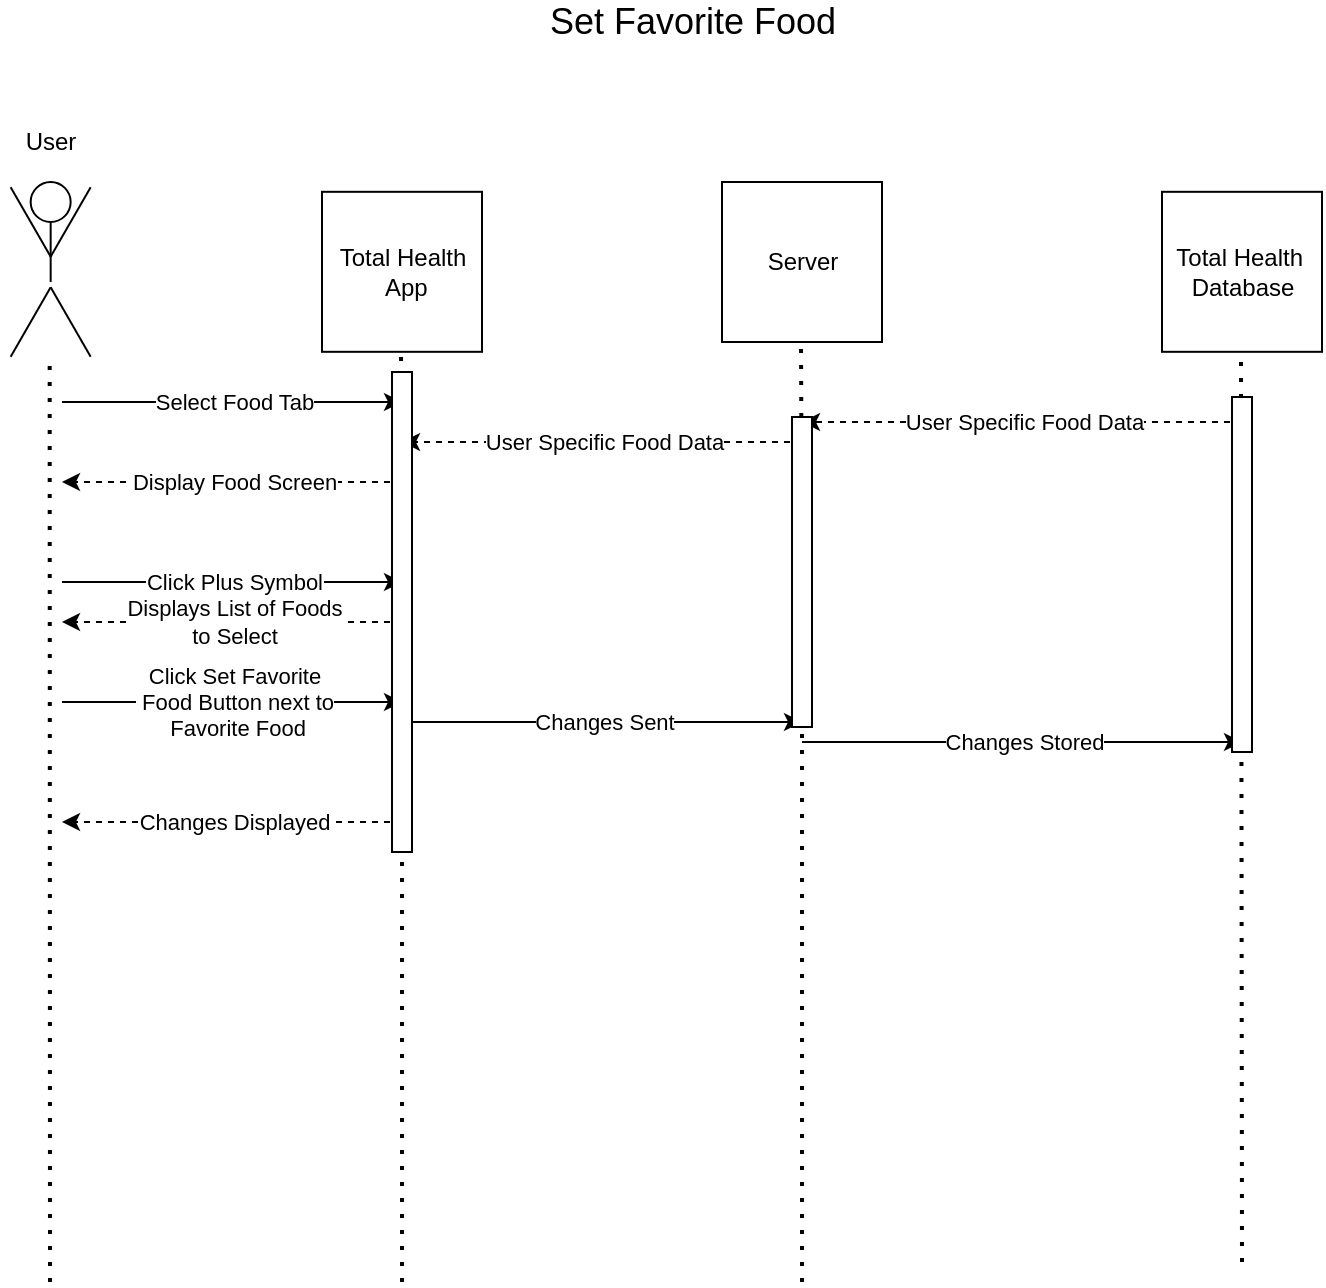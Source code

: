 <mxfile version="15.8.7" type="device"><diagram id="kgpKYQtTHZ0yAKxKKP6v" name="Page-1"><mxGraphModel dx="1102" dy="1025" grid="1" gridSize="10" guides="1" tooltips="1" connect="1" arrows="1" fold="1" page="1" pageScale="1" pageWidth="850" pageHeight="1100" math="0" shadow="0"><root><mxCell id="0"/><mxCell id="1" parent="0"/><mxCell id="Q75ysC3BmIHaM7_zMu6N-1" value="" style="group" vertex="1" connectable="0" parent="1"><mxGeometry x="80.0" y="150" width="48.66" height="89.821" as="geometry"/></mxCell><mxCell id="Q75ysC3BmIHaM7_zMu6N-2" value="" style="ellipse;whiteSpace=wrap;html=1;aspect=fixed;fillColor=none;" vertex="1" parent="Q75ysC3BmIHaM7_zMu6N-1"><mxGeometry x="14.33" width="20" height="20" as="geometry"/></mxCell><mxCell id="Q75ysC3BmIHaM7_zMu6N-3" value="" style="line;strokeWidth=1;direction=south;html=1;fillColor=none;" vertex="1" parent="Q75ysC3BmIHaM7_zMu6N-1"><mxGeometry x="19.33" y="20" width="10" height="30" as="geometry"/></mxCell><mxCell id="Q75ysC3BmIHaM7_zMu6N-4" value="" style="line;strokeWidth=1;direction=south;html=1;fillColor=none;rotation=30;" vertex="1" parent="Q75ysC3BmIHaM7_zMu6N-1"><mxGeometry x="9.33" y="50" width="10" height="40" as="geometry"/></mxCell><mxCell id="Q75ysC3BmIHaM7_zMu6N-5" value="" style="line;strokeWidth=1;direction=south;html=1;fillColor=none;rotation=-30;" vertex="1" parent="Q75ysC3BmIHaM7_zMu6N-1"><mxGeometry x="29.33" y="50" width="10" height="40" as="geometry"/></mxCell><mxCell id="Q75ysC3BmIHaM7_zMu6N-6" value="" style="line;strokeWidth=1;direction=south;html=1;fillColor=none;rotation=-150;" vertex="1" parent="Q75ysC3BmIHaM7_zMu6N-1"><mxGeometry x="29.33" y="-0.001" width="10" height="40" as="geometry"/></mxCell><mxCell id="Q75ysC3BmIHaM7_zMu6N-7" value="" style="line;strokeWidth=1;direction=south;html=1;fillColor=none;rotation=-210;" vertex="1" parent="Q75ysC3BmIHaM7_zMu6N-1"><mxGeometry x="9.33" y="-0.001" width="10" height="40" as="geometry"/></mxCell><mxCell id="Q75ysC3BmIHaM7_zMu6N-8" value="" style="whiteSpace=wrap;html=1;aspect=fixed;strokeWidth=1;fillColor=none;" vertex="1" parent="1"><mxGeometry x="240" y="154.91" width="80" height="80" as="geometry"/></mxCell><mxCell id="Q75ysC3BmIHaM7_zMu6N-9" value="" style="whiteSpace=wrap;html=1;aspect=fixed;strokeWidth=1;fillColor=none;" vertex="1" parent="1"><mxGeometry x="440" y="150" width="80" height="80" as="geometry"/></mxCell><mxCell id="Q75ysC3BmIHaM7_zMu6N-10" value="" style="whiteSpace=wrap;html=1;aspect=fixed;strokeWidth=1;fillColor=none;" vertex="1" parent="1"><mxGeometry x="660" y="154.91" width="80" height="80" as="geometry"/></mxCell><mxCell id="Q75ysC3BmIHaM7_zMu6N-11" value="" style="endArrow=none;dashed=1;html=1;dashPattern=1 3;strokeWidth=2;rounded=0;" edge="1" parent="1"><mxGeometry width="50" height="50" relative="1" as="geometry"><mxPoint x="104.0" y="700" as="sourcePoint"/><mxPoint x="103.83" y="239.82" as="targetPoint"/></mxGeometry></mxCell><mxCell id="Q75ysC3BmIHaM7_zMu6N-12" value="" style="endArrow=none;dashed=1;html=1;dashPattern=1 3;strokeWidth=2;rounded=0;startArrow=none;" edge="1" parent="1"><mxGeometry width="50" height="50" relative="1" as="geometry"><mxPoint x="279.579" y="247.5" as="sourcePoint"/><mxPoint x="279.5" y="234.91" as="targetPoint"/></mxGeometry></mxCell><mxCell id="Q75ysC3BmIHaM7_zMu6N-13" value="" style="endArrow=none;dashed=1;html=1;dashPattern=1 3;strokeWidth=2;rounded=0;startArrow=none;" edge="1" parent="1" source="Q75ysC3BmIHaM7_zMu6N-46"><mxGeometry width="50" height="50" relative="1" as="geometry"><mxPoint x="480" y="700" as="sourcePoint"/><mxPoint x="479.5" y="230" as="targetPoint"/></mxGeometry></mxCell><mxCell id="Q75ysC3BmIHaM7_zMu6N-14" value="" style="endArrow=none;dashed=1;html=1;dashPattern=1 3;strokeWidth=2;rounded=0;startArrow=none;" edge="1" parent="1"><mxGeometry width="50" height="50" relative="1" as="geometry"><mxPoint x="700" y="690" as="sourcePoint"/><mxPoint x="699.5" y="234.91" as="targetPoint"/></mxGeometry></mxCell><mxCell id="Q75ysC3BmIHaM7_zMu6N-15" value="Total Health&lt;br&gt;&amp;nbsp;App" style="text;html=1;resizable=0;autosize=1;align=center;verticalAlign=middle;points=[];fillColor=none;strokeColor=none;rounded=0;" vertex="1" parent="1"><mxGeometry x="240" y="179.91" width="80" height="30" as="geometry"/></mxCell><mxCell id="Q75ysC3BmIHaM7_zMu6N-16" value="Server" style="text;html=1;resizable=0;autosize=1;align=center;verticalAlign=middle;points=[];fillColor=none;strokeColor=none;rounded=0;" vertex="1" parent="1"><mxGeometry x="455" y="180" width="50" height="20" as="geometry"/></mxCell><mxCell id="Q75ysC3BmIHaM7_zMu6N-17" value="Total Health&amp;nbsp;&lt;br&gt;Database" style="text;html=1;resizable=0;autosize=1;align=center;verticalAlign=middle;points=[];fillColor=none;strokeColor=none;rounded=0;" vertex="1" parent="1"><mxGeometry x="660" y="179.91" width="80" height="30" as="geometry"/></mxCell><mxCell id="Q75ysC3BmIHaM7_zMu6N-18" value="User" style="text;html=1;resizable=0;autosize=1;align=center;verticalAlign=middle;points=[];fillColor=none;strokeColor=none;rounded=0;" vertex="1" parent="1"><mxGeometry x="84.33" y="120" width="40" height="20" as="geometry"/></mxCell><mxCell id="Q75ysC3BmIHaM7_zMu6N-19" value="" style="endArrow=classic;html=1;rounded=0;" edge="1" parent="1"><mxGeometry relative="1" as="geometry"><mxPoint x="110" y="260" as="sourcePoint"/><mxPoint x="280" y="260" as="targetPoint"/></mxGeometry></mxCell><mxCell id="Q75ysC3BmIHaM7_zMu6N-20" value="Select Food Tab" style="edgeLabel;resizable=0;html=1;align=center;verticalAlign=middle;strokeWidth=1;fillColor=none;" connectable="0" vertex="1" parent="Q75ysC3BmIHaM7_zMu6N-19"><mxGeometry relative="1" as="geometry"><mxPoint x="1" as="offset"/></mxGeometry></mxCell><mxCell id="Q75ysC3BmIHaM7_zMu6N-21" value="" style="endArrow=classic;html=1;rounded=0;dashed=1;" edge="1" parent="1"><mxGeometry relative="1" as="geometry"><mxPoint x="280" y="300" as="sourcePoint"/><mxPoint x="110" y="300" as="targetPoint"/></mxGeometry></mxCell><mxCell id="Q75ysC3BmIHaM7_zMu6N-22" value="Display Food Screen" style="edgeLabel;resizable=0;html=1;align=center;verticalAlign=middle;strokeWidth=1;fillColor=none;" connectable="0" vertex="1" parent="Q75ysC3BmIHaM7_zMu6N-21"><mxGeometry relative="1" as="geometry"><mxPoint x="1" as="offset"/></mxGeometry></mxCell><mxCell id="Q75ysC3BmIHaM7_zMu6N-23" value="" style="endArrow=none;dashed=1;html=1;dashPattern=1 3;strokeWidth=2;rounded=0;" edge="1" parent="1"><mxGeometry width="50" height="50" relative="1" as="geometry"><mxPoint x="280" y="700" as="sourcePoint"/><mxPoint x="280" y="290" as="targetPoint"/></mxGeometry></mxCell><mxCell id="Q75ysC3BmIHaM7_zMu6N-24" value="" style="endArrow=none;dashed=1;html=1;dashPattern=1 3;strokeWidth=2;rounded=0;startArrow=none;" edge="1" parent="1"><mxGeometry width="50" height="50" relative="1" as="geometry"><mxPoint x="279.672" y="290" as="sourcePoint"/><mxPoint x="279.115" y="247.5" as="targetPoint"/></mxGeometry></mxCell><mxCell id="Q75ysC3BmIHaM7_zMu6N-25" value="&lt;font style=&quot;font-size: 18px&quot;&gt;Set Favorite Food&lt;/font&gt;" style="text;html=1;resizable=0;autosize=1;align=center;verticalAlign=middle;points=[];fillColor=none;strokeColor=none;rounded=0;" vertex="1" parent="1"><mxGeometry x="345" y="60" width="160" height="20" as="geometry"/></mxCell><mxCell id="Q75ysC3BmIHaM7_zMu6N-26" value="" style="endArrow=classic;html=1;rounded=0;" edge="1" parent="1"><mxGeometry relative="1" as="geometry"><mxPoint x="110" y="350" as="sourcePoint"/><mxPoint x="280" y="350" as="targetPoint"/></mxGeometry></mxCell><mxCell id="Q75ysC3BmIHaM7_zMu6N-27" value="Click Plus Symbol" style="edgeLabel;resizable=0;html=1;align=center;verticalAlign=middle;strokeWidth=1;fillColor=none;" connectable="0" vertex="1" parent="Q75ysC3BmIHaM7_zMu6N-26"><mxGeometry relative="1" as="geometry"><mxPoint x="1" as="offset"/></mxGeometry></mxCell><mxCell id="Q75ysC3BmIHaM7_zMu6N-28" value="" style="endArrow=classic;html=1;rounded=0;dashed=1;" edge="1" parent="1"><mxGeometry relative="1" as="geometry"><mxPoint x="700" y="270" as="sourcePoint"/><mxPoint x="480" y="270" as="targetPoint"/></mxGeometry></mxCell><mxCell id="Q75ysC3BmIHaM7_zMu6N-29" value="User Specific Food Data" style="edgeLabel;resizable=0;html=1;align=center;verticalAlign=middle;strokeWidth=1;fillColor=none;" connectable="0" vertex="1" parent="Q75ysC3BmIHaM7_zMu6N-28"><mxGeometry relative="1" as="geometry"><mxPoint x="1" as="offset"/></mxGeometry></mxCell><mxCell id="Q75ysC3BmIHaM7_zMu6N-30" value="" style="endArrow=classic;html=1;rounded=0;dashed=1;" edge="1" parent="1"><mxGeometry relative="1" as="geometry"><mxPoint x="480" y="280" as="sourcePoint"/><mxPoint x="280" y="280" as="targetPoint"/></mxGeometry></mxCell><mxCell id="Q75ysC3BmIHaM7_zMu6N-31" value="User Specific Food Data" style="edgeLabel;resizable=0;html=1;align=center;verticalAlign=middle;strokeWidth=1;fillColor=none;" connectable="0" vertex="1" parent="Q75ysC3BmIHaM7_zMu6N-30"><mxGeometry relative="1" as="geometry"><mxPoint x="1" as="offset"/></mxGeometry></mxCell><mxCell id="Q75ysC3BmIHaM7_zMu6N-32" value="" style="endArrow=classic;html=1;rounded=0;dashed=1;" edge="1" parent="1"><mxGeometry relative="1" as="geometry"><mxPoint x="280" y="370" as="sourcePoint"/><mxPoint x="110" y="370" as="targetPoint"/></mxGeometry></mxCell><mxCell id="Q75ysC3BmIHaM7_zMu6N-33" value="Displays List of Foods &lt;br&gt;to Select" style="edgeLabel;resizable=0;html=1;align=center;verticalAlign=middle;strokeWidth=1;fillColor=none;" connectable="0" vertex="1" parent="Q75ysC3BmIHaM7_zMu6N-32"><mxGeometry relative="1" as="geometry"><mxPoint x="1" as="offset"/></mxGeometry></mxCell><mxCell id="Q75ysC3BmIHaM7_zMu6N-34" value="" style="endArrow=classic;html=1;rounded=0;" edge="1" parent="1"><mxGeometry relative="1" as="geometry"><mxPoint x="110" y="410" as="sourcePoint"/><mxPoint x="280" y="410" as="targetPoint"/></mxGeometry></mxCell><mxCell id="Q75ysC3BmIHaM7_zMu6N-35" value="Click Set Favorite&lt;br&gt;&amp;nbsp;Food Button next to&lt;br&gt;&amp;nbsp;Favorite Food" style="edgeLabel;resizable=0;html=1;align=center;verticalAlign=middle;strokeWidth=1;fillColor=none;" connectable="0" vertex="1" parent="Q75ysC3BmIHaM7_zMu6N-34"><mxGeometry relative="1" as="geometry"><mxPoint x="1" as="offset"/></mxGeometry></mxCell><mxCell id="Q75ysC3BmIHaM7_zMu6N-36" value="" style="endArrow=classic;html=1;rounded=0;dashed=1;" edge="1" parent="1"><mxGeometry relative="1" as="geometry"><mxPoint x="280" y="470" as="sourcePoint"/><mxPoint x="110" y="470" as="targetPoint"/></mxGeometry></mxCell><mxCell id="Q75ysC3BmIHaM7_zMu6N-37" value="Changes Displayed" style="edgeLabel;resizable=0;html=1;align=center;verticalAlign=middle;strokeWidth=1;fillColor=none;" connectable="0" vertex="1" parent="Q75ysC3BmIHaM7_zMu6N-36"><mxGeometry relative="1" as="geometry"><mxPoint x="1" as="offset"/></mxGeometry></mxCell><mxCell id="Q75ysC3BmIHaM7_zMu6N-38" value="" style="endArrow=classic;html=1;rounded=0;" edge="1" parent="1"><mxGeometry relative="1" as="geometry"><mxPoint x="280" y="420" as="sourcePoint"/><mxPoint x="480" y="420" as="targetPoint"/></mxGeometry></mxCell><mxCell id="Q75ysC3BmIHaM7_zMu6N-39" value="Changes Sent" style="edgeLabel;resizable=0;html=1;align=center;verticalAlign=middle;strokeWidth=1;fillColor=none;" connectable="0" vertex="1" parent="Q75ysC3BmIHaM7_zMu6N-38"><mxGeometry relative="1" as="geometry"><mxPoint x="1" as="offset"/></mxGeometry></mxCell><mxCell id="Q75ysC3BmIHaM7_zMu6N-40" value="" style="endArrow=classic;html=1;rounded=0;" edge="1" parent="1"><mxGeometry relative="1" as="geometry"><mxPoint x="480" y="430" as="sourcePoint"/><mxPoint x="700" y="430" as="targetPoint"/></mxGeometry></mxCell><mxCell id="Q75ysC3BmIHaM7_zMu6N-41" value="Changes Stored" style="edgeLabel;resizable=0;html=1;align=center;verticalAlign=middle;strokeWidth=1;fillColor=none;" connectable="0" vertex="1" parent="Q75ysC3BmIHaM7_zMu6N-40"><mxGeometry relative="1" as="geometry"><mxPoint x="1" as="offset"/></mxGeometry></mxCell><mxCell id="Q75ysC3BmIHaM7_zMu6N-45" value="" style="rounded=0;whiteSpace=wrap;html=1;rotation=-90;" vertex="1" parent="1"><mxGeometry x="160" y="360" width="240" height="10" as="geometry"/></mxCell><mxCell id="Q75ysC3BmIHaM7_zMu6N-46" value="" style="rounded=0;whiteSpace=wrap;html=1;rotation=-90;" vertex="1" parent="1"><mxGeometry x="402.5" y="340" width="155" height="10" as="geometry"/></mxCell><mxCell id="Q75ysC3BmIHaM7_zMu6N-47" value="" style="endArrow=none;dashed=1;html=1;dashPattern=1 3;strokeWidth=2;rounded=0;startArrow=none;" edge="1" parent="1" target="Q75ysC3BmIHaM7_zMu6N-46"><mxGeometry width="50" height="50" relative="1" as="geometry"><mxPoint x="480" y="700" as="sourcePoint"/><mxPoint x="479.5" y="230" as="targetPoint"/></mxGeometry></mxCell><mxCell id="Q75ysC3BmIHaM7_zMu6N-48" value="" style="rounded=0;whiteSpace=wrap;html=1;rotation=-90;" vertex="1" parent="1"><mxGeometry x="611.25" y="341.25" width="177.5" height="10" as="geometry"/></mxCell></root></mxGraphModel></diagram></mxfile>